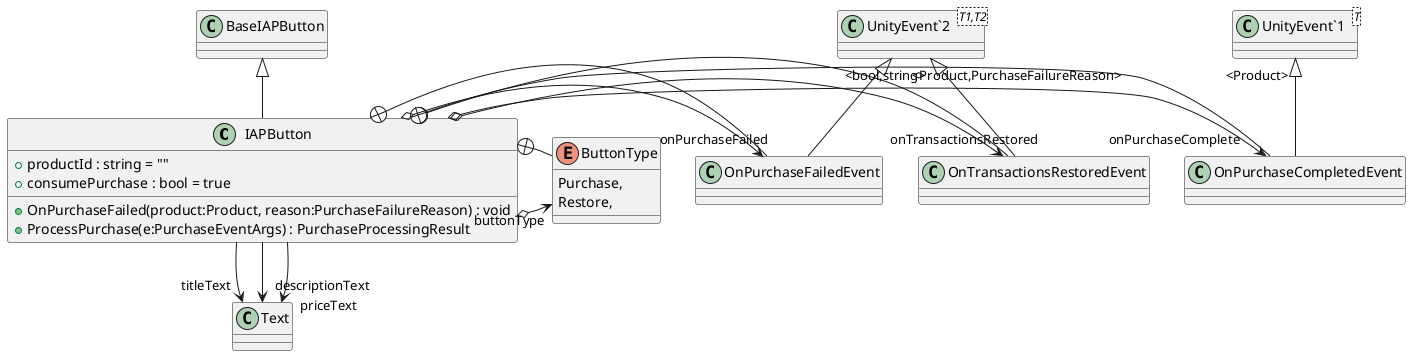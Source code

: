 @startuml
class IAPButton {
    + productId : string = ""
    + consumePurchase : bool = true
    + OnPurchaseFailed(product:Product, reason:PurchaseFailureReason) : void
    + ProcessPurchase(e:PurchaseEventArgs) : PurchaseProcessingResult
}
enum ButtonType {
    Purchase,
    Restore,
}
class OnPurchaseCompletedEvent {
}
class OnPurchaseFailedEvent {
}
class OnTransactionsRestoredEvent {
}
class "UnityEvent`1"<T> {
}
class "UnityEvent`2"<T1,T2> {
}
BaseIAPButton <|-- IAPButton
IAPButton o-> "buttonType" ButtonType
IAPButton o-> "onTransactionsRestored" OnTransactionsRestoredEvent
IAPButton o-> "onPurchaseComplete" OnPurchaseCompletedEvent
IAPButton o-> "onPurchaseFailed" OnPurchaseFailedEvent
IAPButton --> "titleText" Text
IAPButton --> "descriptionText" Text
IAPButton --> "priceText" Text
IAPButton +-- ButtonType
IAPButton +-- OnPurchaseCompletedEvent
"UnityEvent`1" "<Product>" <|-- OnPurchaseCompletedEvent
IAPButton +-- OnPurchaseFailedEvent
"UnityEvent`2" "<Product,PurchaseFailureReason>" <|-- OnPurchaseFailedEvent
IAPButton +-- OnTransactionsRestoredEvent
"UnityEvent`2" "<bool,string>" <|-- OnTransactionsRestoredEvent
@enduml
